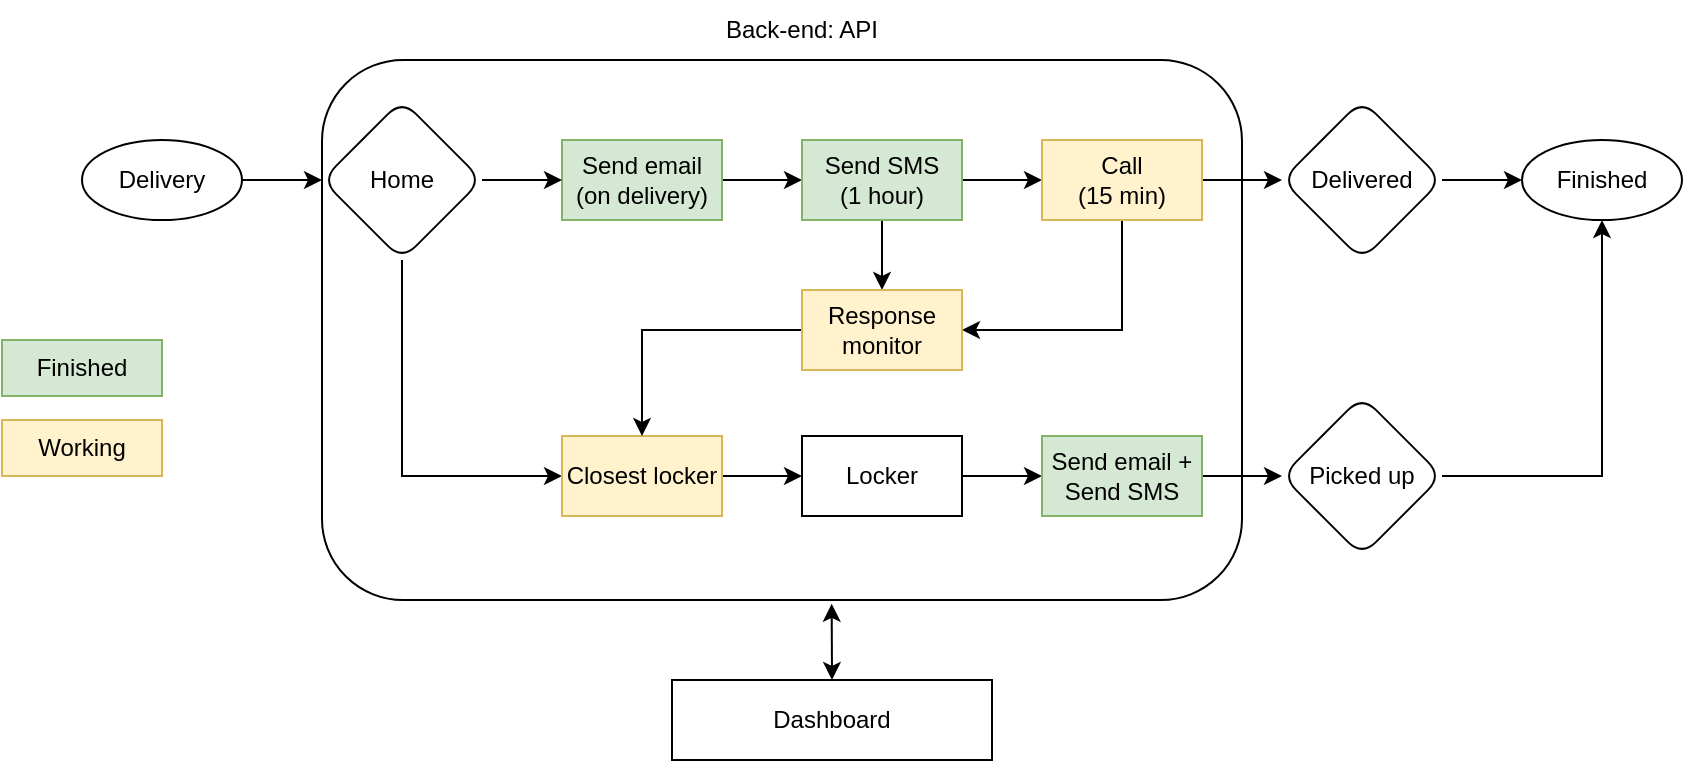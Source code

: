 <mxfile version="17.4.5" type="device"><diagram id="Js-zjD2eW-PsZBF35Wfo" name="Page-1"><mxGraphModel dx="2272" dy="734" grid="1" gridSize="10" guides="1" tooltips="1" connect="1" arrows="1" fold="1" page="1" pageScale="1" pageWidth="850" pageHeight="1100" math="0" shadow="0"><root><mxCell id="0"/><mxCell id="1" parent="0"/><mxCell id="W4IGxYxnAogFyCMWhoRU-14" value="" style="rounded=1;whiteSpace=wrap;html=1;fillColor=none;shadow=0;sketch=0;glass=0;" parent="1" vertex="1"><mxGeometry x="-680" y="100" width="460" height="270" as="geometry"/></mxCell><mxCell id="W4IGxYxnAogFyCMWhoRU-13" style="edgeStyle=orthogonalEdgeStyle;rounded=0;orthogonalLoop=1;jettySize=auto;html=1;entryX=0;entryY=0.5;entryDx=0;entryDy=0;" parent="1" source="ooEiAnNF-pu33OB26AQL-1" target="W4IGxYxnAogFyCMWhoRU-12" edge="1"><mxGeometry relative="1" as="geometry"/></mxCell><mxCell id="ooEiAnNF-pu33OB26AQL-1" value="&lt;span class=&quot;VIiyi&quot; lang=&quot;en&quot;&gt;&lt;span class=&quot;JLqJ4b ChMk0b&quot;&gt;&lt;span class=&quot;Q4iAWc&quot;&gt;Delivery&lt;/span&gt;&lt;/span&gt;&lt;/span&gt;" style="ellipse;whiteSpace=wrap;html=1;" parent="1" vertex="1"><mxGeometry x="-800" y="140" width="80" height="40" as="geometry"/></mxCell><mxCell id="ooEiAnNF-pu33OB26AQL-35" value="Finished" style="rounded=0;whiteSpace=wrap;html=1;fillColor=#d5e8d4;strokeColor=#82b366;" parent="1" vertex="1"><mxGeometry x="-840" y="240" width="80" height="28" as="geometry"/></mxCell><mxCell id="ooEiAnNF-pu33OB26AQL-37" value="Working" style="rounded=0;whiteSpace=wrap;html=1;fillColor=#fff2cc;strokeColor=#d6b656;" parent="1" vertex="1"><mxGeometry x="-840" y="280" width="80" height="28" as="geometry"/></mxCell><mxCell id="W4IGxYxnAogFyCMWhoRU-4" value="Back-end: API" style="text;html=1;strokeColor=none;fillColor=none;align=center;verticalAlign=middle;whiteSpace=wrap;rounded=0;shadow=0;glass=0;sketch=0;" parent="1" vertex="1"><mxGeometry x="-490" y="70" width="100" height="30" as="geometry"/></mxCell><mxCell id="W4IGxYxnAogFyCMWhoRU-17" style="edgeStyle=orthogonalEdgeStyle;rounded=0;orthogonalLoop=1;jettySize=auto;html=1;exitX=1;exitY=0.5;exitDx=0;exitDy=0;entryX=0;entryY=0.5;entryDx=0;entryDy=0;" parent="1" source="W4IGxYxnAogFyCMWhoRU-5" target="W4IGxYxnAogFyCMWhoRU-16" edge="1"><mxGeometry relative="1" as="geometry"/></mxCell><mxCell id="W4IGxYxnAogFyCMWhoRU-5" value="&lt;div&gt;Send email&lt;br&gt;&lt;/div&gt;&lt;div&gt;(on delivery)&lt;br&gt;&lt;/div&gt;" style="rounded=0;whiteSpace=wrap;html=1;fillColor=#d5e8d4;strokeColor=#82b366;" parent="1" vertex="1"><mxGeometry x="-560" y="140" width="80" height="40" as="geometry"/></mxCell><mxCell id="W4IGxYxnAogFyCMWhoRU-15" style="edgeStyle=orthogonalEdgeStyle;rounded=0;orthogonalLoop=1;jettySize=auto;html=1;entryX=0;entryY=0.5;entryDx=0;entryDy=0;" parent="1" source="W4IGxYxnAogFyCMWhoRU-12" target="W4IGxYxnAogFyCMWhoRU-5" edge="1"><mxGeometry relative="1" as="geometry"/></mxCell><mxCell id="1QY2-zO5oFGtixN5qjJk-7" style="edgeStyle=orthogonalEdgeStyle;rounded=0;orthogonalLoop=1;jettySize=auto;html=1;exitX=0.5;exitY=1;exitDx=0;exitDy=0;entryX=0;entryY=0.5;entryDx=0;entryDy=0;" parent="1" source="W4IGxYxnAogFyCMWhoRU-12" target="W4IGxYxnAogFyCMWhoRU-24" edge="1"><mxGeometry relative="1" as="geometry"/></mxCell><mxCell id="W4IGxYxnAogFyCMWhoRU-12" value="Home" style="rhombus;whiteSpace=wrap;html=1;rounded=1;shadow=0;glass=0;sketch=0;" parent="1" vertex="1"><mxGeometry x="-680" y="120" width="80" height="80" as="geometry"/></mxCell><mxCell id="W4IGxYxnAogFyCMWhoRU-19" style="edgeStyle=orthogonalEdgeStyle;rounded=0;orthogonalLoop=1;jettySize=auto;html=1;exitX=1;exitY=0.5;exitDx=0;exitDy=0;entryX=0;entryY=0.5;entryDx=0;entryDy=0;" parent="1" source="W4IGxYxnAogFyCMWhoRU-16" target="W4IGxYxnAogFyCMWhoRU-18" edge="1"><mxGeometry relative="1" as="geometry"/></mxCell><mxCell id="1QY2-zO5oFGtixN5qjJk-5" style="edgeStyle=orthogonalEdgeStyle;rounded=0;orthogonalLoop=1;jettySize=auto;html=1;exitX=0.5;exitY=1;exitDx=0;exitDy=0;entryX=0.5;entryY=0;entryDx=0;entryDy=0;" parent="1" source="W4IGxYxnAogFyCMWhoRU-16" target="1QY2-zO5oFGtixN5qjJk-4" edge="1"><mxGeometry relative="1" as="geometry"/></mxCell><mxCell id="W4IGxYxnAogFyCMWhoRU-16" value="&lt;div&gt;Send SMS&lt;br&gt;&lt;/div&gt;&lt;div&gt;(1 hour)&lt;br&gt;&lt;/div&gt;" style="rounded=0;whiteSpace=wrap;html=1;fillColor=#d5e8d4;strokeColor=#82b366;" parent="1" vertex="1"><mxGeometry x="-440" y="140" width="80" height="40" as="geometry"/></mxCell><mxCell id="W4IGxYxnAogFyCMWhoRU-21" style="edgeStyle=orthogonalEdgeStyle;rounded=0;orthogonalLoop=1;jettySize=auto;html=1;entryX=0;entryY=0.5;entryDx=0;entryDy=0;" parent="1" source="W4IGxYxnAogFyCMWhoRU-18" target="W4IGxYxnAogFyCMWhoRU-20" edge="1"><mxGeometry relative="1" as="geometry"/></mxCell><mxCell id="1QY2-zO5oFGtixN5qjJk-6" style="edgeStyle=orthogonalEdgeStyle;rounded=0;orthogonalLoop=1;jettySize=auto;html=1;entryX=1;entryY=0.5;entryDx=0;entryDy=0;" parent="1" source="W4IGxYxnAogFyCMWhoRU-18" target="1QY2-zO5oFGtixN5qjJk-4" edge="1"><mxGeometry relative="1" as="geometry"><Array as="points"><mxPoint x="-280" y="235"/></Array></mxGeometry></mxCell><mxCell id="W4IGxYxnAogFyCMWhoRU-18" value="&lt;div&gt;Call&lt;br&gt;&lt;/div&gt;&lt;div&gt;(15 min)&lt;br&gt;&lt;/div&gt;" style="rounded=0;whiteSpace=wrap;html=1;fillColor=#fff2cc;strokeColor=#d6b656;" parent="1" vertex="1"><mxGeometry x="-320" y="140" width="80" height="40" as="geometry"/></mxCell><mxCell id="W4IGxYxnAogFyCMWhoRU-23" style="edgeStyle=orthogonalEdgeStyle;rounded=0;orthogonalLoop=1;jettySize=auto;html=1;exitX=1;exitY=0.5;exitDx=0;exitDy=0;entryX=0;entryY=0.5;entryDx=0;entryDy=0;" parent="1" source="W4IGxYxnAogFyCMWhoRU-20" target="W4IGxYxnAogFyCMWhoRU-22" edge="1"><mxGeometry relative="1" as="geometry"/></mxCell><mxCell id="W4IGxYxnAogFyCMWhoRU-20" value="Delivered" style="rhombus;whiteSpace=wrap;html=1;rounded=1;shadow=0;glass=0;sketch=0;fillColor=none;" parent="1" vertex="1"><mxGeometry x="-200" y="120" width="80" height="80" as="geometry"/></mxCell><mxCell id="W4IGxYxnAogFyCMWhoRU-22" value="Finished" style="ellipse;whiteSpace=wrap;html=1;" parent="1" vertex="1"><mxGeometry x="-80" y="140" width="80" height="40" as="geometry"/></mxCell><mxCell id="1QY2-zO5oFGtixN5qjJk-8" style="edgeStyle=orthogonalEdgeStyle;rounded=0;orthogonalLoop=1;jettySize=auto;html=1;exitX=1;exitY=0.5;exitDx=0;exitDy=0;entryX=0;entryY=0.5;entryDx=0;entryDy=0;" parent="1" source="W4IGxYxnAogFyCMWhoRU-24" target="1QY2-zO5oFGtixN5qjJk-3" edge="1"><mxGeometry relative="1" as="geometry"/></mxCell><mxCell id="W4IGxYxnAogFyCMWhoRU-24" value="Closest locker" style="rounded=0;whiteSpace=wrap;html=1;fillColor=#fff2cc;strokeColor=#d6b656;" parent="1" vertex="1"><mxGeometry x="-560" y="288" width="80" height="40" as="geometry"/></mxCell><mxCell id="W4IGxYxnAogFyCMWhoRU-32" style="edgeStyle=orthogonalEdgeStyle;rounded=0;orthogonalLoop=1;jettySize=auto;html=1;entryX=0;entryY=0.5;entryDx=0;entryDy=0;exitX=1;exitY=0.5;exitDx=0;exitDy=0;" parent="1" source="1QY2-zO5oFGtixN5qjJk-3" target="W4IGxYxnAogFyCMWhoRU-31" edge="1"><mxGeometry relative="1" as="geometry"><mxPoint x="-360" y="328" as="sourcePoint"/></mxGeometry></mxCell><mxCell id="W4IGxYxnAogFyCMWhoRU-34" style="edgeStyle=orthogonalEdgeStyle;rounded=0;orthogonalLoop=1;jettySize=auto;html=1;exitX=1;exitY=0.5;exitDx=0;exitDy=0;entryX=0;entryY=0.5;entryDx=0;entryDy=0;" parent="1" source="W4IGxYxnAogFyCMWhoRU-31" target="W4IGxYxnAogFyCMWhoRU-33" edge="1"><mxGeometry relative="1" as="geometry"/></mxCell><mxCell id="W4IGxYxnAogFyCMWhoRU-31" value="Send email + Send SMS" style="rounded=0;whiteSpace=wrap;html=1;fillColor=#d5e8d4;strokeColor=#82b366;" parent="1" vertex="1"><mxGeometry x="-320" y="288" width="80" height="40" as="geometry"/></mxCell><mxCell id="W4IGxYxnAogFyCMWhoRU-35" style="edgeStyle=orthogonalEdgeStyle;rounded=0;orthogonalLoop=1;jettySize=auto;html=1;exitX=1;exitY=0.5;exitDx=0;exitDy=0;entryX=0.5;entryY=1;entryDx=0;entryDy=0;" parent="1" source="W4IGxYxnAogFyCMWhoRU-33" target="W4IGxYxnAogFyCMWhoRU-22" edge="1"><mxGeometry relative="1" as="geometry"/></mxCell><mxCell id="W4IGxYxnAogFyCMWhoRU-33" value="&lt;span class=&quot;VIiyi&quot; lang=&quot;en&quot;&gt;&lt;span class=&quot;JLqJ4b ChMk0b&quot;&gt;&lt;span class=&quot;Q4iAWc&quot;&gt;Picked up&lt;/span&gt;&lt;/span&gt;&lt;/span&gt;" style="rhombus;whiteSpace=wrap;html=1;rounded=1;shadow=0;glass=0;sketch=0;fillColor=none;" parent="1" vertex="1"><mxGeometry x="-200" y="268" width="80" height="80" as="geometry"/></mxCell><mxCell id="W4IGxYxnAogFyCMWhoRU-36" value="&lt;div&gt;Dashboard&lt;/div&gt;" style="rounded=0;whiteSpace=wrap;html=1;" parent="1" vertex="1"><mxGeometry x="-505" y="410" width="160" height="40" as="geometry"/></mxCell><mxCell id="W4IGxYxnAogFyCMWhoRU-45" value="" style="endArrow=classic;startArrow=classic;html=1;rounded=0;entryX=0.554;entryY=1.007;entryDx=0;entryDy=0;entryPerimeter=0;exitX=0.5;exitY=0;exitDx=0;exitDy=0;" parent="1" source="W4IGxYxnAogFyCMWhoRU-36" target="W4IGxYxnAogFyCMWhoRU-14" edge="1"><mxGeometry width="50" height="50" relative="1" as="geometry"><mxPoint x="-620" y="440.0" as="sourcePoint"/><mxPoint x="-619.4" y="381.89" as="targetPoint"/></mxGeometry></mxCell><mxCell id="1QY2-zO5oFGtixN5qjJk-3" value="Locker" style="rounded=0;whiteSpace=wrap;html=1;fillColor=default;strokeColor=#000000;" parent="1" vertex="1"><mxGeometry x="-440" y="288" width="80" height="40" as="geometry"/></mxCell><mxCell id="1QY2-zO5oFGtixN5qjJk-9" style="edgeStyle=orthogonalEdgeStyle;rounded=0;orthogonalLoop=1;jettySize=auto;html=1;entryX=0.5;entryY=0;entryDx=0;entryDy=0;" parent="1" source="1QY2-zO5oFGtixN5qjJk-4" target="W4IGxYxnAogFyCMWhoRU-24" edge="1"><mxGeometry relative="1" as="geometry"/></mxCell><mxCell id="1QY2-zO5oFGtixN5qjJk-4" value="Response monitor" style="rounded=0;whiteSpace=wrap;html=1;fillColor=#fff2cc;strokeColor=#d6b656;" parent="1" vertex="1"><mxGeometry x="-440" y="215" width="80" height="40" as="geometry"/></mxCell></root></mxGraphModel></diagram></mxfile>